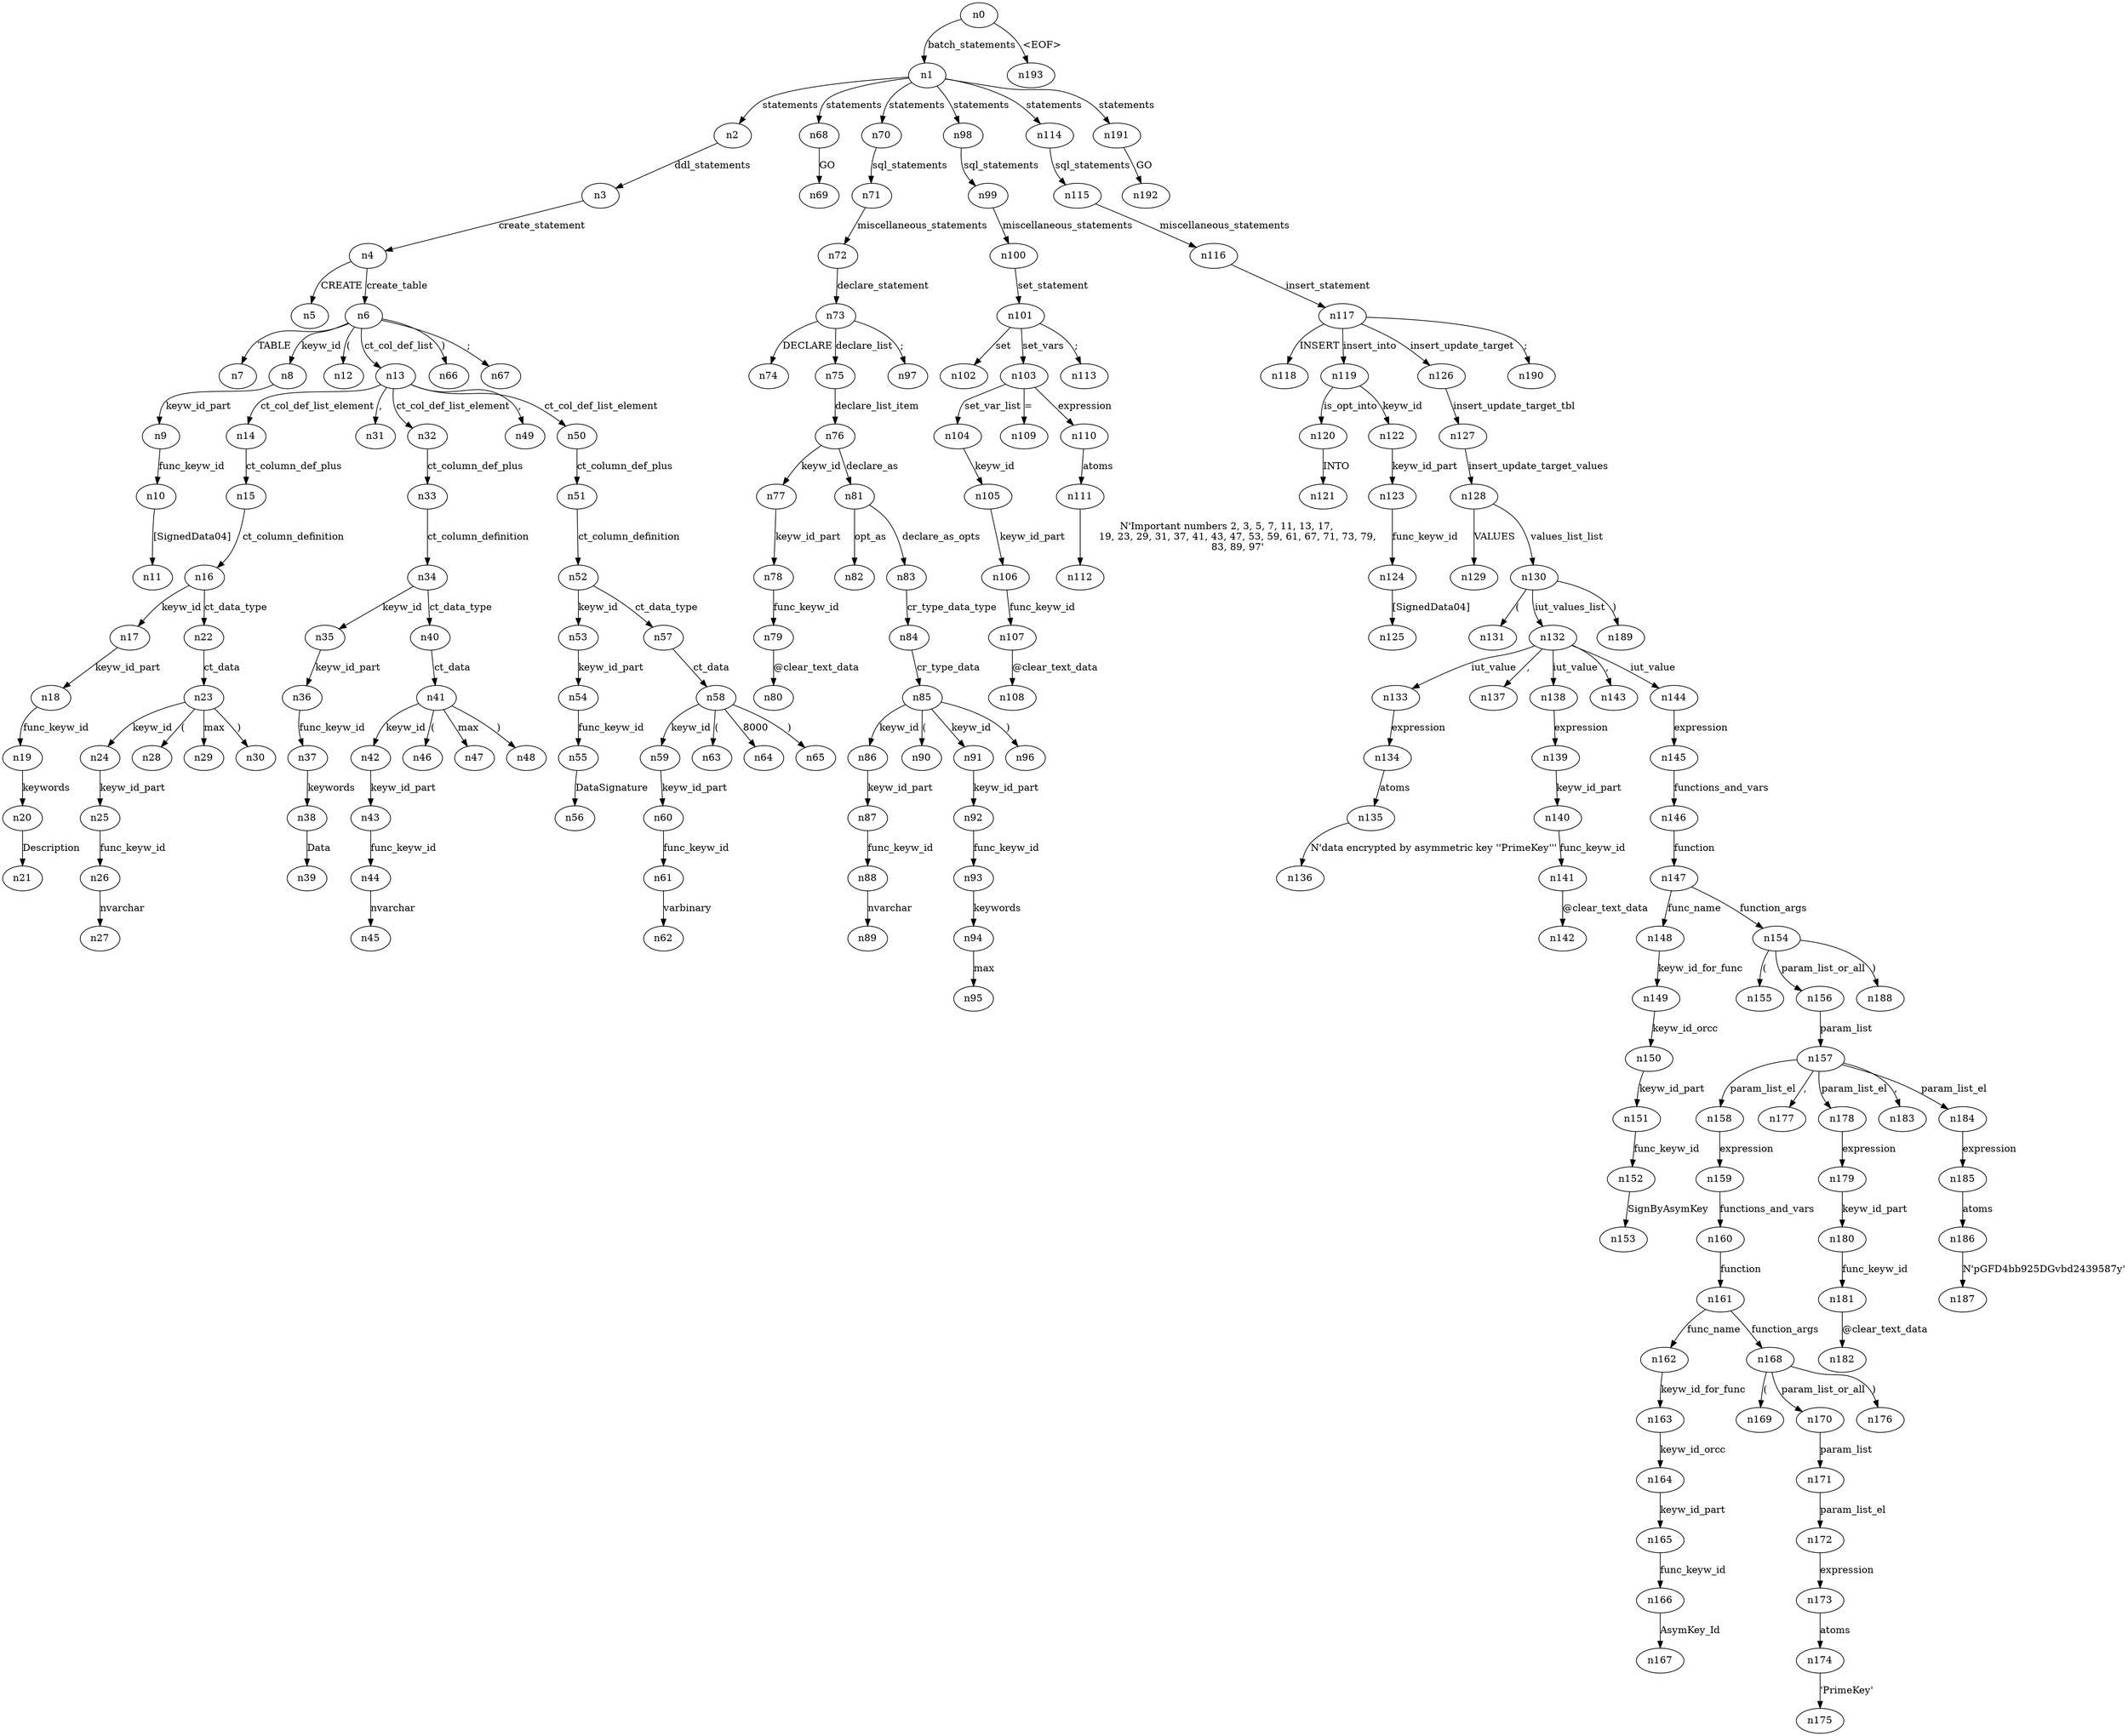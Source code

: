 digraph ParseTree {
  n0 -> n1 [label="batch_statements"];
  n1 -> n2 [label="statements"];
  n2 -> n3 [label="ddl_statements"];
  n3 -> n4 [label="create_statement"];
  n4 -> n5 [label="CREATE"];
  n4 -> n6 [label="create_table"];
  n6 -> n7 [label="TABLE"];
  n6 -> n8 [label="keyw_id"];
  n8 -> n9 [label="keyw_id_part"];
  n9 -> n10 [label="func_keyw_id"];
  n10 -> n11 [label="[SignedData04]"];
  n6 -> n12 [label="("];
  n6 -> n13 [label="ct_col_def_list"];
  n13 -> n14 [label="ct_col_def_list_element"];
  n14 -> n15 [label="ct_column_def_plus"];
  n15 -> n16 [label="ct_column_definition"];
  n16 -> n17 [label="keyw_id"];
  n17 -> n18 [label="keyw_id_part"];
  n18 -> n19 [label="func_keyw_id"];
  n19 -> n20 [label="keywords"];
  n20 -> n21 [label="Description"];
  n16 -> n22 [label="ct_data_type"];
  n22 -> n23 [label="ct_data"];
  n23 -> n24 [label="keyw_id"];
  n24 -> n25 [label="keyw_id_part"];
  n25 -> n26 [label="func_keyw_id"];
  n26 -> n27 [label="nvarchar"];
  n23 -> n28 [label="("];
  n23 -> n29 [label="max"];
  n23 -> n30 [label=")"];
  n13 -> n31 [label=","];
  n13 -> n32 [label="ct_col_def_list_element"];
  n32 -> n33 [label="ct_column_def_plus"];
  n33 -> n34 [label="ct_column_definition"];
  n34 -> n35 [label="keyw_id"];
  n35 -> n36 [label="keyw_id_part"];
  n36 -> n37 [label="func_keyw_id"];
  n37 -> n38 [label="keywords"];
  n38 -> n39 [label="Data"];
  n34 -> n40 [label="ct_data_type"];
  n40 -> n41 [label="ct_data"];
  n41 -> n42 [label="keyw_id"];
  n42 -> n43 [label="keyw_id_part"];
  n43 -> n44 [label="func_keyw_id"];
  n44 -> n45 [label="nvarchar"];
  n41 -> n46 [label="("];
  n41 -> n47 [label="max"];
  n41 -> n48 [label=")"];
  n13 -> n49 [label=","];
  n13 -> n50 [label="ct_col_def_list_element"];
  n50 -> n51 [label="ct_column_def_plus"];
  n51 -> n52 [label="ct_column_definition"];
  n52 -> n53 [label="keyw_id"];
  n53 -> n54 [label="keyw_id_part"];
  n54 -> n55 [label="func_keyw_id"];
  n55 -> n56 [label="DataSignature"];
  n52 -> n57 [label="ct_data_type"];
  n57 -> n58 [label="ct_data"];
  n58 -> n59 [label="keyw_id"];
  n59 -> n60 [label="keyw_id_part"];
  n60 -> n61 [label="func_keyw_id"];
  n61 -> n62 [label="varbinary"];
  n58 -> n63 [label="("];
  n58 -> n64 [label="8000"];
  n58 -> n65 [label=")"];
  n6 -> n66 [label=")"];
  n6 -> n67 [label=";"];
  n1 -> n68 [label="statements"];
  n68 -> n69 [label="GO"];
  n1 -> n70 [label="statements"];
  n70 -> n71 [label="sql_statements"];
  n71 -> n72 [label="miscellaneous_statements"];
  n72 -> n73 [label="declare_statement"];
  n73 -> n74 [label="DECLARE"];
  n73 -> n75 [label="declare_list"];
  n75 -> n76 [label="declare_list_item"];
  n76 -> n77 [label="keyw_id"];
  n77 -> n78 [label="keyw_id_part"];
  n78 -> n79 [label="func_keyw_id"];
  n79 -> n80 [label="@clear_text_data"];
  n76 -> n81 [label="declare_as"];
  n81 -> n82 [label="opt_as"];
  n81 -> n83 [label="declare_as_opts"];
  n83 -> n84 [label="cr_type_data_type"];
  n84 -> n85 [label="cr_type_data"];
  n85 -> n86 [label="keyw_id"];
  n86 -> n87 [label="keyw_id_part"];
  n87 -> n88 [label="func_keyw_id"];
  n88 -> n89 [label="nvarchar"];
  n85 -> n90 [label="("];
  n85 -> n91 [label="keyw_id"];
  n91 -> n92 [label="keyw_id_part"];
  n92 -> n93 [label="func_keyw_id"];
  n93 -> n94 [label="keywords"];
  n94 -> n95 [label="max"];
  n85 -> n96 [label=")"];
  n73 -> n97 [label=";"];
  n1 -> n98 [label="statements"];
  n98 -> n99 [label="sql_statements"];
  n99 -> n100 [label="miscellaneous_statements"];
  n100 -> n101 [label="set_statement"];
  n101 -> n102 [label="set"];
  n101 -> n103 [label="set_vars"];
  n103 -> n104 [label="set_var_list"];
  n104 -> n105 [label="keyw_id"];
  n105 -> n106 [label="keyw_id_part"];
  n106 -> n107 [label="func_keyw_id"];
  n107 -> n108 [label="@clear_text_data"];
  n103 -> n109 [label="="];
  n103 -> n110 [label="expression"];
  n110 -> n111 [label="atoms"];
  n111 -> n112 [label="N'Important numbers 2, 3, 5, 7, 11, 13, 17, 
      19, 23, 29, 31, 37, 41, 43, 47, 53, 59, 61, 67, 71, 73, 79,
      83, 89, 97'"];
  n101 -> n113 [label=";"];
  n1 -> n114 [label="statements"];
  n114 -> n115 [label="sql_statements"];
  n115 -> n116 [label="miscellaneous_statements"];
  n116 -> n117 [label="insert_statement"];
  n117 -> n118 [label="INSERT"];
  n117 -> n119 [label="insert_into"];
  n119 -> n120 [label="is_opt_into"];
  n120 -> n121 [label="INTO"];
  n119 -> n122 [label="keyw_id"];
  n122 -> n123 [label="keyw_id_part"];
  n123 -> n124 [label="func_keyw_id"];
  n124 -> n125 [label="[SignedData04]"];
  n117 -> n126 [label="insert_update_target"];
  n126 -> n127 [label="insert_update_target_tbl"];
  n127 -> n128 [label="insert_update_target_values"];
  n128 -> n129 [label="VALUES"];
  n128 -> n130 [label="values_list_list"];
  n130 -> n131 [label="("];
  n130 -> n132 [label="iut_values_list"];
  n132 -> n133 [label="iut_value"];
  n133 -> n134 [label="expression"];
  n134 -> n135 [label="atoms"];
  n135 -> n136 [label="N'data encrypted by asymmetric key ''PrimeKey'''"];
  n132 -> n137 [label=","];
  n132 -> n138 [label="iut_value"];
  n138 -> n139 [label="expression"];
  n139 -> n140 [label="keyw_id_part"];
  n140 -> n141 [label="func_keyw_id"];
  n141 -> n142 [label="@clear_text_data"];
  n132 -> n143 [label=","];
  n132 -> n144 [label="iut_value"];
  n144 -> n145 [label="expression"];
  n145 -> n146 [label="functions_and_vars"];
  n146 -> n147 [label="function"];
  n147 -> n148 [label="func_name"];
  n148 -> n149 [label="keyw_id_for_func"];
  n149 -> n150 [label="keyw_id_orcc"];
  n150 -> n151 [label="keyw_id_part"];
  n151 -> n152 [label="func_keyw_id"];
  n152 -> n153 [label="SignByAsymKey"];
  n147 -> n154 [label="function_args"];
  n154 -> n155 [label="("];
  n154 -> n156 [label="param_list_or_all"];
  n156 -> n157 [label="param_list"];
  n157 -> n158 [label="param_list_el"];
  n158 -> n159 [label="expression"];
  n159 -> n160 [label="functions_and_vars"];
  n160 -> n161 [label="function"];
  n161 -> n162 [label="func_name"];
  n162 -> n163 [label="keyw_id_for_func"];
  n163 -> n164 [label="keyw_id_orcc"];
  n164 -> n165 [label="keyw_id_part"];
  n165 -> n166 [label="func_keyw_id"];
  n166 -> n167 [label="AsymKey_Id"];
  n161 -> n168 [label="function_args"];
  n168 -> n169 [label="("];
  n168 -> n170 [label="param_list_or_all"];
  n170 -> n171 [label="param_list"];
  n171 -> n172 [label="param_list_el"];
  n172 -> n173 [label="expression"];
  n173 -> n174 [label="atoms"];
  n174 -> n175 [label="'PrimeKey'"];
  n168 -> n176 [label=")"];
  n157 -> n177 [label=","];
  n157 -> n178 [label="param_list_el"];
  n178 -> n179 [label="expression"];
  n179 -> n180 [label="keyw_id_part"];
  n180 -> n181 [label="func_keyw_id"];
  n181 -> n182 [label="@clear_text_data"];
  n157 -> n183 [label=","];
  n157 -> n184 [label="param_list_el"];
  n184 -> n185 [label="expression"];
  n185 -> n186 [label="atoms"];
  n186 -> n187 [label="N'pGFD4bb925DGvbd2439587y'"];
  n154 -> n188 [label=")"];
  n130 -> n189 [label=")"];
  n117 -> n190 [label=";"];
  n1 -> n191 [label="statements"];
  n191 -> n192 [label="GO"];
  n0 -> n193 [label="<EOF>"];
}
